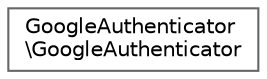 digraph "Graphical Class Hierarchy"
{
 // LATEX_PDF_SIZE
  bgcolor="transparent";
  edge [fontname=Helvetica,fontsize=10,labelfontname=Helvetica,labelfontsize=10];
  node [fontname=Helvetica,fontsize=10,shape=box,height=0.2,width=0.4];
  rankdir="LR";
  Node0 [id="Node000000",label="GoogleAuthenticator\l\\GoogleAuthenticator",height=0.2,width=0.4,color="grey40", fillcolor="white", style="filled",URL="$classGoogleAuthenticator_1_1GoogleAuthenticator.html",tooltip=" "];
}

